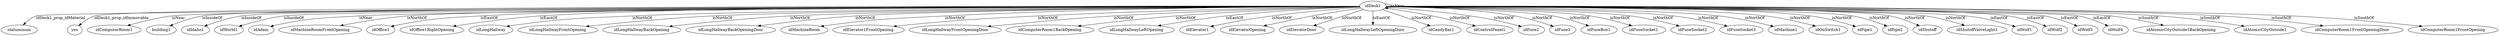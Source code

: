 digraph  {
idDesk1 [node_type=entity_node];
idaluminum [node_type=property_node];
yes [node_type=property_node];
idComputerRoom1 [node_type=entity_node];
building1 [node_type=entity_node];
idIdaho1 [node_type=entity_node];
idWorld1 [node_type=entity_node];
idAdam [node_type=entity_node];
idMachineRoomFrontOpening [node_type=entity_node];
idOffice1 [node_type=entity_node];
idOffice1RightOpening [node_type=entity_node];
idLongHallway [node_type=entity_node];
idLongHallwayFrontOpening [node_type=entity_node];
idLongHallwayBackOpening [node_type=entity_node];
idLongHallwayBackOpeningDoor [node_type=entity_node];
idMachineRoom [node_type=entity_node];
idElevator1FrontOpening [node_type=entity_node];
idLongHallwayFrontOpeningDoor [node_type=entity_node];
idComputerRoom1BackOpening [node_type=entity_node];
idLongHallwayLeftOpening [node_type=entity_node];
idElevator1 [node_type=entity_node];
idElevatorOpening [node_type=entity_node];
idElevatorDoor [node_type=entity_node];
idLongHallwayLeftOpeningDoor [node_type=entity_node];
idCandyBar1 [node_type=entity_node];
idControlPanel1 [node_type=entity_node];
idFuse2 [node_type=entity_node];
idFuse3 [node_type=entity_node];
idFuseBox1 [node_type=entity_node];
idFuseSocket1 [node_type=entity_node];
idFuseSocket2 [node_type=entity_node];
idFuseSocket3 [node_type=entity_node];
idMachine1 [node_type=entity_node];
idOnSwitch1 [node_type=entity_node];
idPipe1 [node_type=entity_node];
idPipe2 [node_type=entity_node];
idShutoff [node_type=entity_node];
idShutoffValveLight1 [node_type=entity_node];
idWolf1 [node_type=entity_node];
idWolf2 [node_type=entity_node];
idWolf3 [node_type=entity_node];
idWolf4 [node_type=entity_node];
idAtomicCityOutside1BackOpening [node_type=entity_node];
idAtomicCityOutside1 [node_type=entity_node];
idComputerRoom1FrontOpeningDoor [node_type=entity_node];
idComputerRoom1FrontOpening [node_type=entity_node];
idDesk1 -> idaluminum  [edge_type=property, label=idDesk1_prop_idMaterial];
idDesk1 -> yes  [edge_type=property, label=idDesk1_prop_idImmovable];
idDesk1 -> idComputerRoom1  [edge_type=relationship, label=isNear];
idDesk1 -> building1  [edge_type=relationship, label=isInsideOf];
idDesk1 -> idIdaho1  [edge_type=relationship, label=isInsideOf];
idDesk1 -> idWorld1  [edge_type=relationship, label=isInsideOf];
idDesk1 -> idAdam  [edge_type=relationship, label=isNear];
idDesk1 -> idDesk1  [edge_type=relationship, label=isNear];
idDesk1 -> idMachineRoomFrontOpening  [edge_type=relationship, label=isNorthOf];
idDesk1 -> idOffice1  [edge_type=relationship, label=isEastOf];
idDesk1 -> idOffice1RightOpening  [edge_type=relationship, label=isEastOf];
idDesk1 -> idLongHallway  [edge_type=relationship, label=isNorthOf];
idDesk1 -> idLongHallwayFrontOpening  [edge_type=relationship, label=isNorthOf];
idDesk1 -> idLongHallwayBackOpening  [edge_type=relationship, label=isNorthOf];
idDesk1 -> idLongHallwayBackOpeningDoor  [edge_type=relationship, label=isNorthOf];
idDesk1 -> idMachineRoom  [edge_type=relationship, label=isNorthOf];
idDesk1 -> idElevator1FrontOpening  [edge_type=relationship, label=isNorthOf];
idDesk1 -> idLongHallwayFrontOpeningDoor  [edge_type=relationship, label=isNorthOf];
idDesk1 -> idComputerRoom1BackOpening  [edge_type=relationship, label=isNorthOf];
idDesk1 -> idLongHallwayLeftOpening  [edge_type=relationship, label=isEastOf];
idDesk1 -> idElevator1  [edge_type=relationship, label=isNorthOf];
idDesk1 -> idElevatorOpening  [edge_type=relationship, label=isNorthOf];
idDesk1 -> idElevatorDoor  [edge_type=relationship, label=isNorthOf];
idDesk1 -> idLongHallwayLeftOpeningDoor  [edge_type=relationship, label=isEastOf];
idDesk1 -> idCandyBar1  [edge_type=relationship, label=isNorthOf];
idDesk1 -> idControlPanel1  [edge_type=relationship, label=isNorthOf];
idDesk1 -> idFuse2  [edge_type=relationship, label=isNorthOf];
idDesk1 -> idFuse3  [edge_type=relationship, label=isNorthOf];
idDesk1 -> idFuseBox1  [edge_type=relationship, label=isNorthOf];
idDesk1 -> idFuseSocket1  [edge_type=relationship, label=isNorthOf];
idDesk1 -> idFuseSocket2  [edge_type=relationship, label=isNorthOf];
idDesk1 -> idFuseSocket3  [edge_type=relationship, label=isNorthOf];
idDesk1 -> idMachine1  [edge_type=relationship, label=isNorthOf];
idDesk1 -> idOnSwitch1  [edge_type=relationship, label=isNorthOf];
idDesk1 -> idPipe1  [edge_type=relationship, label=isNorthOf];
idDesk1 -> idPipe2  [edge_type=relationship, label=isNorthOf];
idDesk1 -> idShutoff  [edge_type=relationship, label=isNorthOf];
idDesk1 -> idShutoffValveLight1  [edge_type=relationship, label=isNorthOf];
idDesk1 -> idWolf1  [edge_type=relationship, label=isEastOf];
idDesk1 -> idWolf2  [edge_type=relationship, label=isEastOf];
idDesk1 -> idWolf3  [edge_type=relationship, label=isEastOf];
idDesk1 -> idWolf4  [edge_type=relationship, label=isEastOf];
idDesk1 -> idAtomicCityOutside1BackOpening  [edge_type=relationship, label=isSouthOf];
idDesk1 -> idAtomicCityOutside1  [edge_type=relationship, label=isSouthOf];
idDesk1 -> idComputerRoom1FrontOpeningDoor  [edge_type=relationship, label=isSouthOf];
idDesk1 -> idComputerRoom1FrontOpening  [edge_type=relationship, label=isSouthOf];
}
